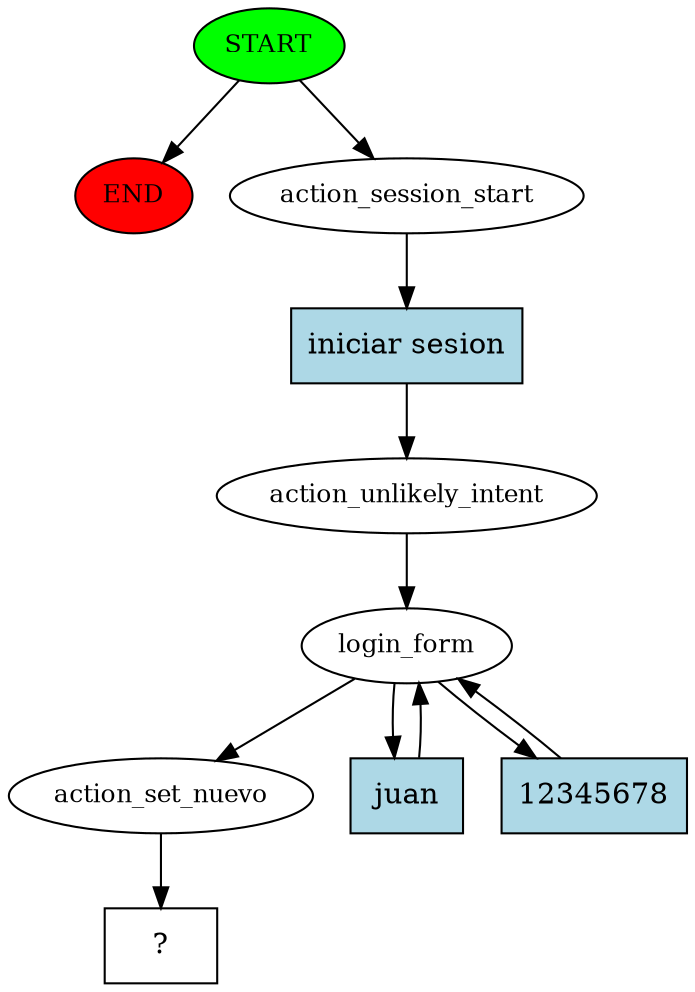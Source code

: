 digraph  {
0 [class="start active", fillcolor=green, fontsize=12, label=START, style=filled];
"-1" [class=end, fillcolor=red, fontsize=12, label=END, style=filled];
1 [class=active, fontsize=12, label=action_session_start];
2 [class=active, fontsize=12, label=action_unlikely_intent];
3 [class=active, fontsize=12, label=login_form];
8 [class=active, fontsize=12, label=action_set_nuevo];
9 [class="intent dashed active", label="  ?  ", shape=rect];
10 [class="intent active", fillcolor=lightblue, label="iniciar sesion", shape=rect, style=filled];
11 [class="intent active", fillcolor=lightblue, label=juan, shape=rect, style=filled];
12 [class="intent active", fillcolor=lightblue, label=12345678, shape=rect, style=filled];
0 -> "-1"  [class="", key=NONE, label=""];
0 -> 1  [class=active, key=NONE, label=""];
1 -> 10  [class=active, key=0];
2 -> 3  [class=active, key=NONE, label=""];
3 -> 8  [class=active, key=NONE, label=""];
3 -> 11  [class=active, key=0];
3 -> 12  [class=active, key=0];
8 -> 9  [class=active, key=NONE, label=""];
10 -> 2  [class=active, key=0];
11 -> 3  [class=active, key=0];
12 -> 3  [class=active, key=0];
}
